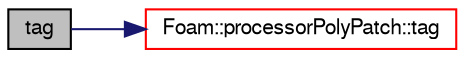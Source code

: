 digraph "tag"
{
  bgcolor="transparent";
  edge [fontname="FreeSans",fontsize="10",labelfontname="FreeSans",labelfontsize="10"];
  node [fontname="FreeSans",fontsize="10",shape=record];
  rankdir="LR";
  Node6 [label="tag",height=0.2,width=0.4,color="black", fillcolor="grey75", style="filled", fontcolor="black"];
  Node6 -> Node7 [color="midnightblue",fontsize="10",style="solid",fontname="FreeSans"];
  Node7 [label="Foam::processorPolyPatch::tag",height=0.2,width=0.4,color="red",URL="$a27454.html#ab77cf0d97112cd354f329ffb9bcba997",tooltip="Return message tag to use for communication. "];
}
